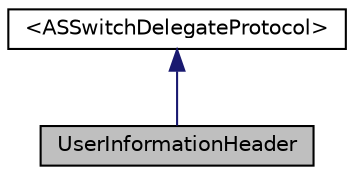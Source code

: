 digraph G
{
  edge [fontname="Helvetica",fontsize="10",labelfontname="Helvetica",labelfontsize="10"];
  node [fontname="Helvetica",fontsize="10",shape=record];
  Node1 [label="UserInformationHeader",height=0.2,width=0.4,color="black", fillcolor="grey75", style="filled" fontcolor="black"];
  Node2 -> Node1 [dir="back",color="midnightblue",fontsize="10",style="solid",fontname="Helvetica"];
  Node2 [label="\<ASSwitchDelegateProtocol\>",height=0.2,width=0.4,color="black", fillcolor="white", style="filled",URL="$protocol_a_s_switch_delegate_protocol-p.html"];
}
